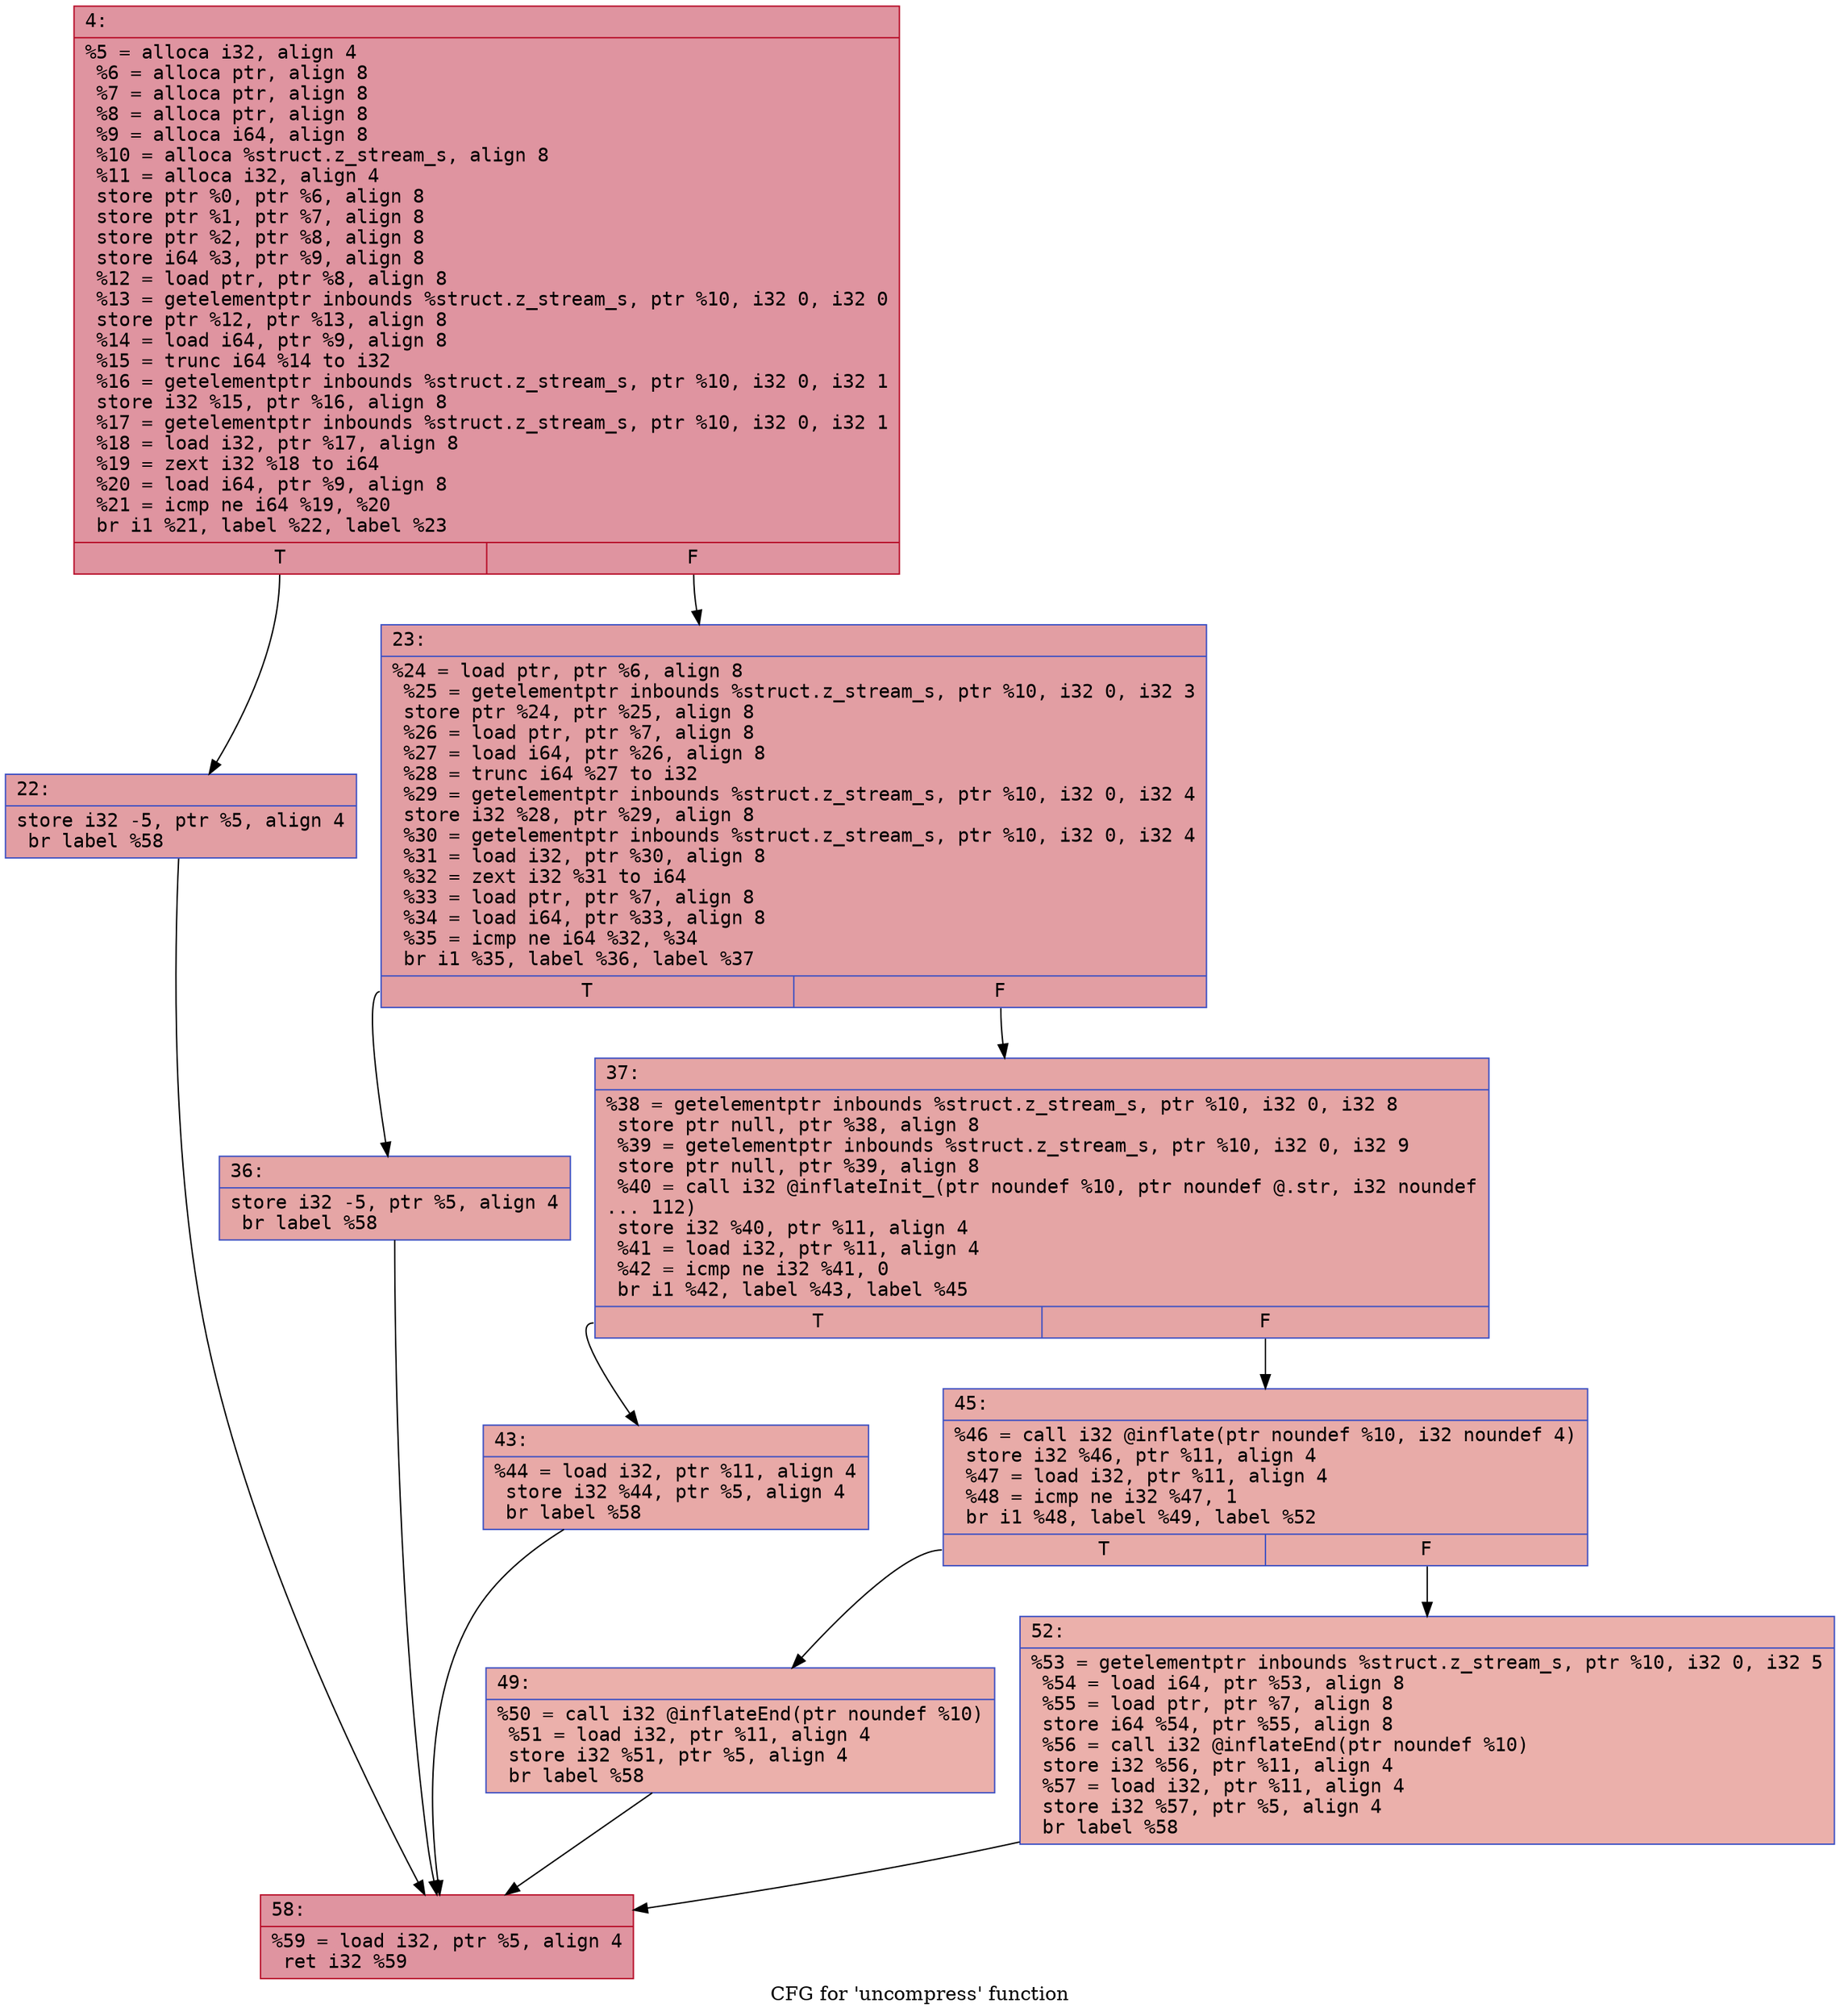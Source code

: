 digraph "CFG for 'uncompress' function" {
	label="CFG for 'uncompress' function";

	Node0x600000465f40 [shape=record,color="#b70d28ff", style=filled, fillcolor="#b70d2870" fontname="Courier",label="{4:\l|  %5 = alloca i32, align 4\l  %6 = alloca ptr, align 8\l  %7 = alloca ptr, align 8\l  %8 = alloca ptr, align 8\l  %9 = alloca i64, align 8\l  %10 = alloca %struct.z_stream_s, align 8\l  %11 = alloca i32, align 4\l  store ptr %0, ptr %6, align 8\l  store ptr %1, ptr %7, align 8\l  store ptr %2, ptr %8, align 8\l  store i64 %3, ptr %9, align 8\l  %12 = load ptr, ptr %8, align 8\l  %13 = getelementptr inbounds %struct.z_stream_s, ptr %10, i32 0, i32 0\l  store ptr %12, ptr %13, align 8\l  %14 = load i64, ptr %9, align 8\l  %15 = trunc i64 %14 to i32\l  %16 = getelementptr inbounds %struct.z_stream_s, ptr %10, i32 0, i32 1\l  store i32 %15, ptr %16, align 8\l  %17 = getelementptr inbounds %struct.z_stream_s, ptr %10, i32 0, i32 1\l  %18 = load i32, ptr %17, align 8\l  %19 = zext i32 %18 to i64\l  %20 = load i64, ptr %9, align 8\l  %21 = icmp ne i64 %19, %20\l  br i1 %21, label %22, label %23\l|{<s0>T|<s1>F}}"];
	Node0x600000465f40:s0 -> Node0x600000465f90[tooltip="4 -> 22\nProbability 50.00%" ];
	Node0x600000465f40:s1 -> Node0x600000465fe0[tooltip="4 -> 23\nProbability 50.00%" ];
	Node0x600000465f90 [shape=record,color="#3d50c3ff", style=filled, fillcolor="#be242e70" fontname="Courier",label="{22:\l|  store i32 -5, ptr %5, align 4\l  br label %58\l}"];
	Node0x600000465f90 -> Node0x600000466210[tooltip="22 -> 58\nProbability 100.00%" ];
	Node0x600000465fe0 [shape=record,color="#3d50c3ff", style=filled, fillcolor="#be242e70" fontname="Courier",label="{23:\l|  %24 = load ptr, ptr %6, align 8\l  %25 = getelementptr inbounds %struct.z_stream_s, ptr %10, i32 0, i32 3\l  store ptr %24, ptr %25, align 8\l  %26 = load ptr, ptr %7, align 8\l  %27 = load i64, ptr %26, align 8\l  %28 = trunc i64 %27 to i32\l  %29 = getelementptr inbounds %struct.z_stream_s, ptr %10, i32 0, i32 4\l  store i32 %28, ptr %29, align 8\l  %30 = getelementptr inbounds %struct.z_stream_s, ptr %10, i32 0, i32 4\l  %31 = load i32, ptr %30, align 8\l  %32 = zext i32 %31 to i64\l  %33 = load ptr, ptr %7, align 8\l  %34 = load i64, ptr %33, align 8\l  %35 = icmp ne i64 %32, %34\l  br i1 %35, label %36, label %37\l|{<s0>T|<s1>F}}"];
	Node0x600000465fe0:s0 -> Node0x600000466030[tooltip="23 -> 36\nProbability 50.00%" ];
	Node0x600000465fe0:s1 -> Node0x600000466080[tooltip="23 -> 37\nProbability 50.00%" ];
	Node0x600000466030 [shape=record,color="#3d50c3ff", style=filled, fillcolor="#c5333470" fontname="Courier",label="{36:\l|  store i32 -5, ptr %5, align 4\l  br label %58\l}"];
	Node0x600000466030 -> Node0x600000466210[tooltip="36 -> 58\nProbability 100.00%" ];
	Node0x600000466080 [shape=record,color="#3d50c3ff", style=filled, fillcolor="#c5333470" fontname="Courier",label="{37:\l|  %38 = getelementptr inbounds %struct.z_stream_s, ptr %10, i32 0, i32 8\l  store ptr null, ptr %38, align 8\l  %39 = getelementptr inbounds %struct.z_stream_s, ptr %10, i32 0, i32 9\l  store ptr null, ptr %39, align 8\l  %40 = call i32 @inflateInit_(ptr noundef %10, ptr noundef @.str, i32 noundef\l... 112)\l  store i32 %40, ptr %11, align 4\l  %41 = load i32, ptr %11, align 4\l  %42 = icmp ne i32 %41, 0\l  br i1 %42, label %43, label %45\l|{<s0>T|<s1>F}}"];
	Node0x600000466080:s0 -> Node0x6000004660d0[tooltip="37 -> 43\nProbability 62.50%" ];
	Node0x600000466080:s1 -> Node0x600000466120[tooltip="37 -> 45\nProbability 37.50%" ];
	Node0x6000004660d0 [shape=record,color="#3d50c3ff", style=filled, fillcolor="#ca3b3770" fontname="Courier",label="{43:\l|  %44 = load i32, ptr %11, align 4\l  store i32 %44, ptr %5, align 4\l  br label %58\l}"];
	Node0x6000004660d0 -> Node0x600000466210[tooltip="43 -> 58\nProbability 100.00%" ];
	Node0x600000466120 [shape=record,color="#3d50c3ff", style=filled, fillcolor="#cc403a70" fontname="Courier",label="{45:\l|  %46 = call i32 @inflate(ptr noundef %10, i32 noundef 4)\l  store i32 %46, ptr %11, align 4\l  %47 = load i32, ptr %11, align 4\l  %48 = icmp ne i32 %47, 1\l  br i1 %48, label %49, label %52\l|{<s0>T|<s1>F}}"];
	Node0x600000466120:s0 -> Node0x600000466170[tooltip="45 -> 49\nProbability 50.00%" ];
	Node0x600000466120:s1 -> Node0x6000004661c0[tooltip="45 -> 52\nProbability 50.00%" ];
	Node0x600000466170 [shape=record,color="#3d50c3ff", style=filled, fillcolor="#d24b4070" fontname="Courier",label="{49:\l|  %50 = call i32 @inflateEnd(ptr noundef %10)\l  %51 = load i32, ptr %11, align 4\l  store i32 %51, ptr %5, align 4\l  br label %58\l}"];
	Node0x600000466170 -> Node0x600000466210[tooltip="49 -> 58\nProbability 100.00%" ];
	Node0x6000004661c0 [shape=record,color="#3d50c3ff", style=filled, fillcolor="#d24b4070" fontname="Courier",label="{52:\l|  %53 = getelementptr inbounds %struct.z_stream_s, ptr %10, i32 0, i32 5\l  %54 = load i64, ptr %53, align 8\l  %55 = load ptr, ptr %7, align 8\l  store i64 %54, ptr %55, align 8\l  %56 = call i32 @inflateEnd(ptr noundef %10)\l  store i32 %56, ptr %11, align 4\l  %57 = load i32, ptr %11, align 4\l  store i32 %57, ptr %5, align 4\l  br label %58\l}"];
	Node0x6000004661c0 -> Node0x600000466210[tooltip="52 -> 58\nProbability 100.00%" ];
	Node0x600000466210 [shape=record,color="#b70d28ff", style=filled, fillcolor="#b70d2870" fontname="Courier",label="{58:\l|  %59 = load i32, ptr %5, align 4\l  ret i32 %59\l}"];
}
